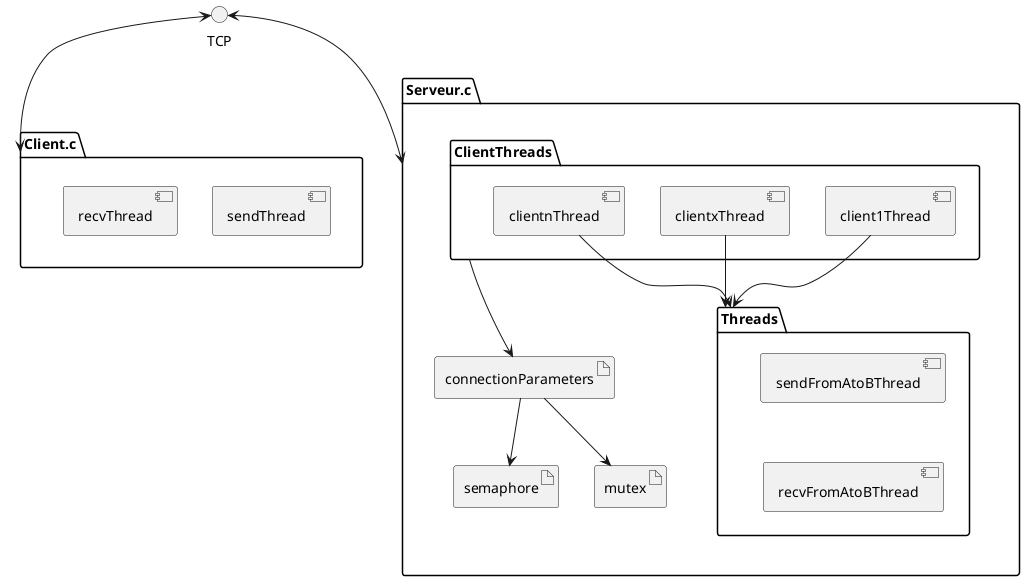 @startuml architecture

together {
	package Serveur.c {
		package ClientThreads {
			component client1Thread as c1
			component clientxThread as cx
			component clientnThread as cn
		}
		' c1 -[hidden]d- cx
		' cx -[hidden]d- cn

		package Threads {
			component sendFromAtoBThread
			component recvFromAtoBThread
			sendFromAtoBThread -[hidden]d- recvFromAtoBThread

		}
		c1 --> Threads
		cx --> Threads
		cn --> Threads
		artifact connectionParameters as param
		artifact semaphore as sem
		artifact mutex
		param <-u- ClientThreads
		param --> sem
		param --> mutex
	}


	package Client.c {
		together {
			component sendThread as sendThread
			component recvThread as recvThread
		}

	}
}
interface TCP

TCP <--> Client.c
TCP <--> Serveur.c
@enduml